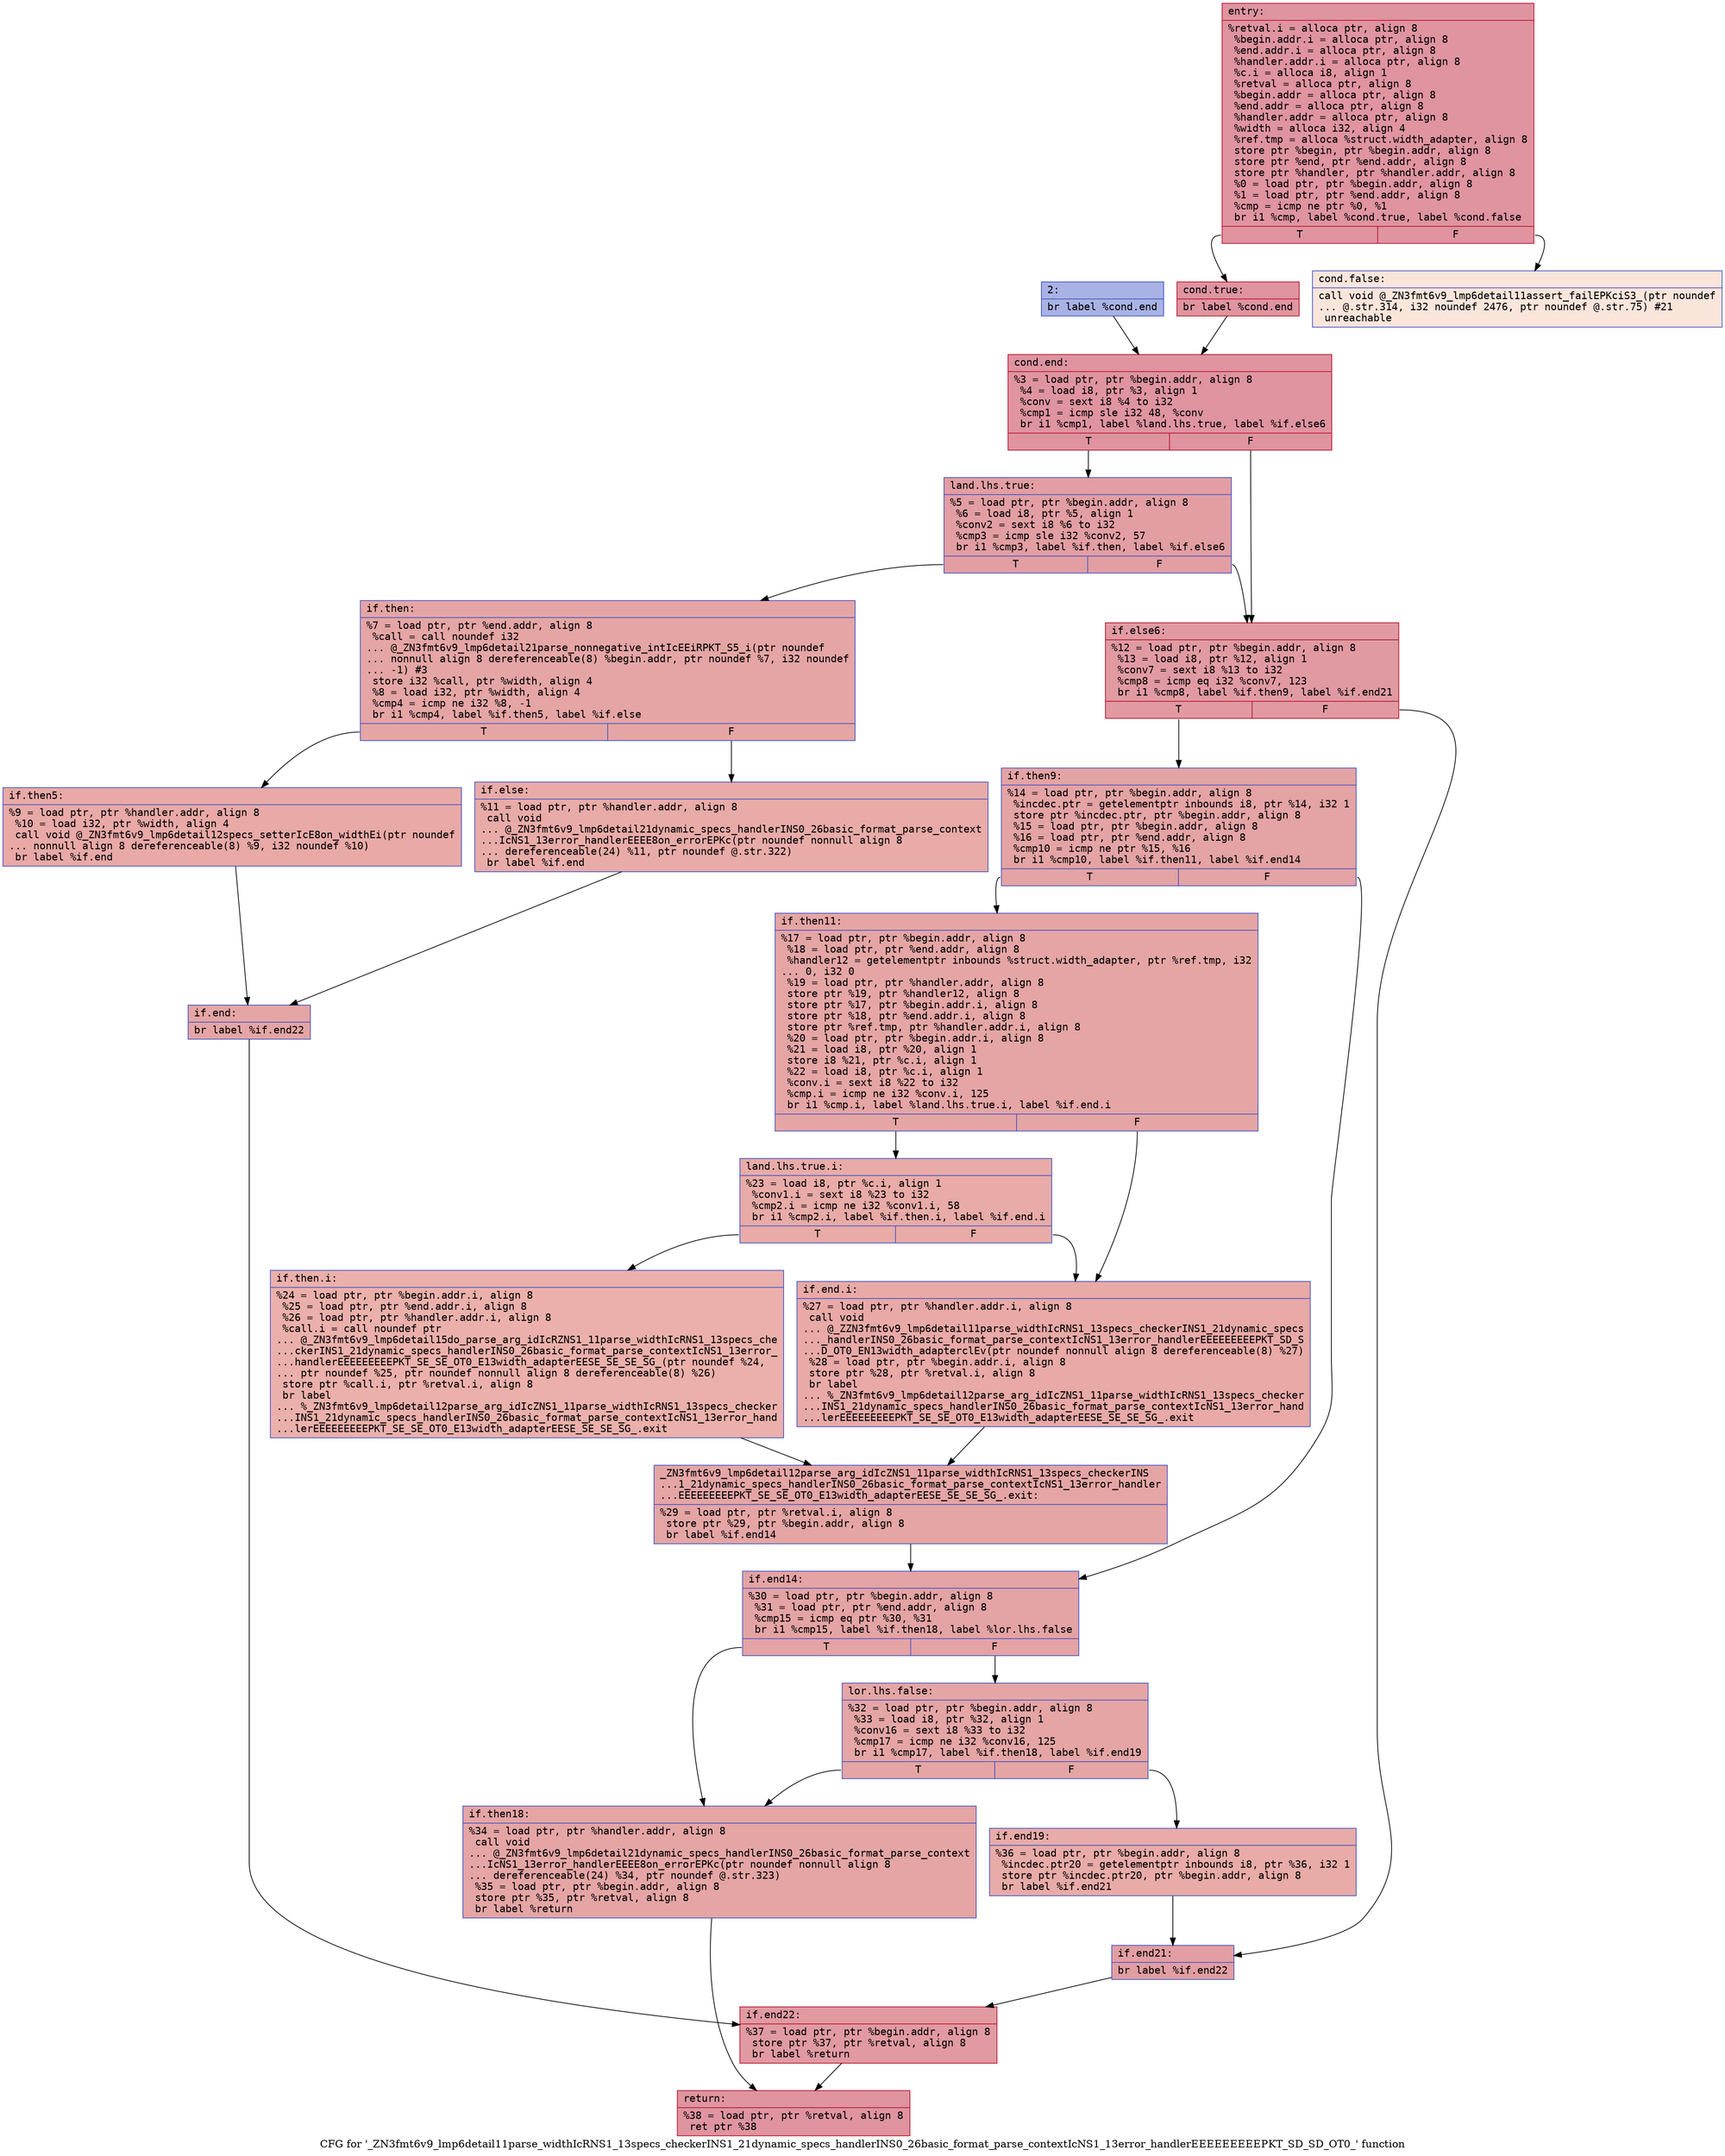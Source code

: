 digraph "CFG for '_ZN3fmt6v9_lmp6detail11parse_widthIcRNS1_13specs_checkerINS1_21dynamic_specs_handlerINS0_26basic_format_parse_contextIcNS1_13error_handlerEEEEEEEEEPKT_SD_SD_OT0_' function" {
	label="CFG for '_ZN3fmt6v9_lmp6detail11parse_widthIcRNS1_13specs_checkerINS1_21dynamic_specs_handlerINS0_26basic_format_parse_contextIcNS1_13error_handlerEEEEEEEEEPKT_SD_SD_OT0_' function";

	Node0x556bfeaa6150 [shape=record,color="#b70d28ff", style=filled, fillcolor="#b70d2870" fontname="Courier",label="{entry:\l|  %retval.i = alloca ptr, align 8\l  %begin.addr.i = alloca ptr, align 8\l  %end.addr.i = alloca ptr, align 8\l  %handler.addr.i = alloca ptr, align 8\l  %c.i = alloca i8, align 1\l  %retval = alloca ptr, align 8\l  %begin.addr = alloca ptr, align 8\l  %end.addr = alloca ptr, align 8\l  %handler.addr = alloca ptr, align 8\l  %width = alloca i32, align 4\l  %ref.tmp = alloca %struct.width_adapter, align 8\l  store ptr %begin, ptr %begin.addr, align 8\l  store ptr %end, ptr %end.addr, align 8\l  store ptr %handler, ptr %handler.addr, align 8\l  %0 = load ptr, ptr %begin.addr, align 8\l  %1 = load ptr, ptr %end.addr, align 8\l  %cmp = icmp ne ptr %0, %1\l  br i1 %cmp, label %cond.true, label %cond.false\l|{<s0>T|<s1>F}}"];
	Node0x556bfeaa6150:s0 -> Node0x556bfeaa6ce0[tooltip="entry -> cond.true\nProbability 100.00%" ];
	Node0x556bfeaa6150:s1 -> Node0x556bfeaa6d60[tooltip="entry -> cond.false\nProbability 0.00%" ];
	Node0x556bfeaa6ce0 [shape=record,color="#b70d28ff", style=filled, fillcolor="#b70d2870" fontname="Courier",label="{cond.true:\l|  br label %cond.end\l}"];
	Node0x556bfeaa6ce0 -> Node0x556bfeaa6de0[tooltip="cond.true -> cond.end\nProbability 100.00%" ];
	Node0x556bfeaa6d60 [shape=record,color="#3d50c3ff", style=filled, fillcolor="#f4c5ad70" fontname="Courier",label="{cond.false:\l|  call void @_ZN3fmt6v9_lmp6detail11assert_failEPKciS3_(ptr noundef\l... @.str.314, i32 noundef 2476, ptr noundef @.str.75) #21\l  unreachable\l}"];
	Node0x556bfeaa7000 [shape=record,color="#3d50c3ff", style=filled, fillcolor="#3d50c370" fontname="Courier",label="{2:\l|  br label %cond.end\l}"];
	Node0x556bfeaa7000 -> Node0x556bfeaa6de0[tooltip="2 -> cond.end\nProbability 100.00%" ];
	Node0x556bfeaa6de0 [shape=record,color="#b70d28ff", style=filled, fillcolor="#b70d2870" fontname="Courier",label="{cond.end:\l|  %3 = load ptr, ptr %begin.addr, align 8\l  %4 = load i8, ptr %3, align 1\l  %conv = sext i8 %4 to i32\l  %cmp1 = icmp sle i32 48, %conv\l  br i1 %cmp1, label %land.lhs.true, label %if.else6\l|{<s0>T|<s1>F}}"];
	Node0x556bfeaa6de0:s0 -> Node0x556bfeaa72c0[tooltip="cond.end -> land.lhs.true\nProbability 50.00%" ];
	Node0x556bfeaa6de0:s1 -> Node0x556bfeaa7310[tooltip="cond.end -> if.else6\nProbability 50.00%" ];
	Node0x556bfeaa72c0 [shape=record,color="#3d50c3ff", style=filled, fillcolor="#be242e70" fontname="Courier",label="{land.lhs.true:\l|  %5 = load ptr, ptr %begin.addr, align 8\l  %6 = load i8, ptr %5, align 1\l  %conv2 = sext i8 %6 to i32\l  %cmp3 = icmp sle i32 %conv2, 57\l  br i1 %cmp3, label %if.then, label %if.else6\l|{<s0>T|<s1>F}}"];
	Node0x556bfeaa72c0:s0 -> Node0x556bfeaa6700[tooltip="land.lhs.true -> if.then\nProbability 50.00%" ];
	Node0x556bfeaa72c0:s1 -> Node0x556bfeaa7310[tooltip="land.lhs.true -> if.else6\nProbability 50.00%" ];
	Node0x556bfeaa6700 [shape=record,color="#3d50c3ff", style=filled, fillcolor="#c5333470" fontname="Courier",label="{if.then:\l|  %7 = load ptr, ptr %end.addr, align 8\l  %call = call noundef i32\l... @_ZN3fmt6v9_lmp6detail21parse_nonnegative_intIcEEiRPKT_S5_i(ptr noundef\l... nonnull align 8 dereferenceable(8) %begin.addr, ptr noundef %7, i32 noundef\l... -1) #3\l  store i32 %call, ptr %width, align 4\l  %8 = load i32, ptr %width, align 4\l  %cmp4 = icmp ne i32 %8, -1\l  br i1 %cmp4, label %if.then5, label %if.else\l|{<s0>T|<s1>F}}"];
	Node0x556bfeaa6700:s0 -> Node0x556bfeaa67f0[tooltip="if.then -> if.then5\nProbability 62.50%" ];
	Node0x556bfeaa6700:s1 -> Node0x556bfeaa7bf0[tooltip="if.then -> if.else\nProbability 37.50%" ];
	Node0x556bfeaa67f0 [shape=record,color="#3d50c3ff", style=filled, fillcolor="#ca3b3770" fontname="Courier",label="{if.then5:\l|  %9 = load ptr, ptr %handler.addr, align 8\l  %10 = load i32, ptr %width, align 4\l  call void @_ZN3fmt6v9_lmp6detail12specs_setterIcE8on_widthEi(ptr noundef\l... nonnull align 8 dereferenceable(8) %9, i32 noundef %10)\l  br label %if.end\l}"];
	Node0x556bfeaa67f0 -> Node0x556bfeaa8040[tooltip="if.then5 -> if.end\nProbability 100.00%" ];
	Node0x556bfeaa7bf0 [shape=record,color="#3d50c3ff", style=filled, fillcolor="#cc403a70" fontname="Courier",label="{if.else:\l|  %11 = load ptr, ptr %handler.addr, align 8\l  call void\l... @_ZN3fmt6v9_lmp6detail21dynamic_specs_handlerINS0_26basic_format_parse_context\l...IcNS1_13error_handlerEEEE8on_errorEPKc(ptr noundef nonnull align 8\l... dereferenceable(24) %11, ptr noundef @.str.322)\l  br label %if.end\l}"];
	Node0x556bfeaa7bf0 -> Node0x556bfeaa8040[tooltip="if.else -> if.end\nProbability 100.00%" ];
	Node0x556bfeaa8040 [shape=record,color="#3d50c3ff", style=filled, fillcolor="#c5333470" fontname="Courier",label="{if.end:\l|  br label %if.end22\l}"];
	Node0x556bfeaa8040 -> Node0x556bfeaa8480[tooltip="if.end -> if.end22\nProbability 100.00%" ];
	Node0x556bfeaa7310 [shape=record,color="#b70d28ff", style=filled, fillcolor="#bb1b2c70" fontname="Courier",label="{if.else6:\l|  %12 = load ptr, ptr %begin.addr, align 8\l  %13 = load i8, ptr %12, align 1\l  %conv7 = sext i8 %13 to i32\l  %cmp8 = icmp eq i32 %conv7, 123\l  br i1 %cmp8, label %if.then9, label %if.end21\l|{<s0>T|<s1>F}}"];
	Node0x556bfeaa7310:s0 -> Node0x556bfeaa8670[tooltip="if.else6 -> if.then9\nProbability 50.00%" ];
	Node0x556bfeaa7310:s1 -> Node0x556bfeaa86f0[tooltip="if.else6 -> if.end21\nProbability 50.00%" ];
	Node0x556bfeaa8670 [shape=record,color="#3d50c3ff", style=filled, fillcolor="#c32e3170" fontname="Courier",label="{if.then9:\l|  %14 = load ptr, ptr %begin.addr, align 8\l  %incdec.ptr = getelementptr inbounds i8, ptr %14, i32 1\l  store ptr %incdec.ptr, ptr %begin.addr, align 8\l  %15 = load ptr, ptr %begin.addr, align 8\l  %16 = load ptr, ptr %end.addr, align 8\l  %cmp10 = icmp ne ptr %15, %16\l  br i1 %cmp10, label %if.then11, label %if.end14\l|{<s0>T|<s1>F}}"];
	Node0x556bfeaa8670:s0 -> Node0x556bfeaa8bc0[tooltip="if.then9 -> if.then11\nProbability 62.50%" ];
	Node0x556bfeaa8670:s1 -> Node0x556bfeaa8c40[tooltip="if.then9 -> if.end14\nProbability 37.50%" ];
	Node0x556bfeaa8bc0 [shape=record,color="#3d50c3ff", style=filled, fillcolor="#c5333470" fontname="Courier",label="{if.then11:\l|  %17 = load ptr, ptr %begin.addr, align 8\l  %18 = load ptr, ptr %end.addr, align 8\l  %handler12 = getelementptr inbounds %struct.width_adapter, ptr %ref.tmp, i32\l... 0, i32 0\l  %19 = load ptr, ptr %handler.addr, align 8\l  store ptr %19, ptr %handler12, align 8\l  store ptr %17, ptr %begin.addr.i, align 8\l  store ptr %18, ptr %end.addr.i, align 8\l  store ptr %ref.tmp, ptr %handler.addr.i, align 8\l  %20 = load ptr, ptr %begin.addr.i, align 8\l  %21 = load i8, ptr %20, align 1\l  store i8 %21, ptr %c.i, align 1\l  %22 = load i8, ptr %c.i, align 1\l  %conv.i = sext i8 %22 to i32\l  %cmp.i = icmp ne i32 %conv.i, 125\l  br i1 %cmp.i, label %land.lhs.true.i, label %if.end.i\l|{<s0>T|<s1>F}}"];
	Node0x556bfeaa8bc0:s0 -> Node0x556bfeaa9620[tooltip="if.then11 -> land.lhs.true.i\nProbability 50.00%" ];
	Node0x556bfeaa8bc0:s1 -> Node0x556bfeaa96a0[tooltip="if.then11 -> if.end.i\nProbability 50.00%" ];
	Node0x556bfeaa9620 [shape=record,color="#3d50c3ff", style=filled, fillcolor="#cc403a70" fontname="Courier",label="{land.lhs.true.i:\l|  %23 = load i8, ptr %c.i, align 1\l  %conv1.i = sext i8 %23 to i32\l  %cmp2.i = icmp ne i32 %conv1.i, 58\l  br i1 %cmp2.i, label %if.then.i, label %if.end.i\l|{<s0>T|<s1>F}}"];
	Node0x556bfeaa9620:s0 -> Node0x556bfeaa9a20[tooltip="land.lhs.true.i -> if.then.i\nProbability 50.00%" ];
	Node0x556bfeaa9620:s1 -> Node0x556bfeaa96a0[tooltip="land.lhs.true.i -> if.end.i\nProbability 50.00%" ];
	Node0x556bfeaa9a20 [shape=record,color="#3d50c3ff", style=filled, fillcolor="#d24b4070" fontname="Courier",label="{if.then.i:\l|  %24 = load ptr, ptr %begin.addr.i, align 8\l  %25 = load ptr, ptr %end.addr.i, align 8\l  %26 = load ptr, ptr %handler.addr.i, align 8\l  %call.i = call noundef ptr\l... @_ZN3fmt6v9_lmp6detail15do_parse_arg_idIcRZNS1_11parse_widthIcRNS1_13specs_che\l...ckerINS1_21dynamic_specs_handlerINS0_26basic_format_parse_contextIcNS1_13error_\l...handlerEEEEEEEEEPKT_SE_SE_OT0_E13width_adapterEESE_SE_SE_SG_(ptr noundef %24,\l... ptr noundef %25, ptr noundef nonnull align 8 dereferenceable(8) %26)\l  store ptr %call.i, ptr %retval.i, align 8\l  br label\l... %_ZN3fmt6v9_lmp6detail12parse_arg_idIcZNS1_11parse_widthIcRNS1_13specs_checker\l...INS1_21dynamic_specs_handlerINS0_26basic_format_parse_contextIcNS1_13error_hand\l...lerEEEEEEEEEPKT_SE_SE_OT0_E13width_adapterEESE_SE_SE_SG_.exit\l}"];
	Node0x556bfeaa9a20 -> Node0x556bfeaa7670[tooltip="if.then.i -> _ZN3fmt6v9_lmp6detail12parse_arg_idIcZNS1_11parse_widthIcRNS1_13specs_checkerINS1_21dynamic_specs_handlerINS0_26basic_format_parse_contextIcNS1_13error_handlerEEEEEEEEEPKT_SE_SE_OT0_E13width_adapterEESE_SE_SE_SG_.exit\nProbability 100.00%" ];
	Node0x556bfeaa96a0 [shape=record,color="#3d50c3ff", style=filled, fillcolor="#ca3b3770" fontname="Courier",label="{if.end.i:\l|  %27 = load ptr, ptr %handler.addr.i, align 8\l  call void\l... @_ZZN3fmt6v9_lmp6detail11parse_widthIcRNS1_13specs_checkerINS1_21dynamic_specs\l..._handlerINS0_26basic_format_parse_contextIcNS1_13error_handlerEEEEEEEEEPKT_SD_S\l...D_OT0_EN13width_adapterclEv(ptr noundef nonnull align 8 dereferenceable(8) %27)\l  %28 = load ptr, ptr %begin.addr.i, align 8\l  store ptr %28, ptr %retval.i, align 8\l  br label\l... %_ZN3fmt6v9_lmp6detail12parse_arg_idIcZNS1_11parse_widthIcRNS1_13specs_checker\l...INS1_21dynamic_specs_handlerINS0_26basic_format_parse_contextIcNS1_13error_hand\l...lerEEEEEEEEEPKT_SE_SE_OT0_E13width_adapterEESE_SE_SE_SG_.exit\l}"];
	Node0x556bfeaa96a0 -> Node0x556bfeaa7670[tooltip="if.end.i -> _ZN3fmt6v9_lmp6detail12parse_arg_idIcZNS1_11parse_widthIcRNS1_13specs_checkerINS1_21dynamic_specs_handlerINS0_26basic_format_parse_contextIcNS1_13error_handlerEEEEEEEEEPKT_SE_SE_OT0_E13width_adapterEESE_SE_SE_SG_.exit\nProbability 100.00%" ];
	Node0x556bfeaa7670 [shape=record,color="#3d50c3ff", style=filled, fillcolor="#c5333470" fontname="Courier",label="{_ZN3fmt6v9_lmp6detail12parse_arg_idIcZNS1_11parse_widthIcRNS1_13specs_checkerINS\l...1_21dynamic_specs_handlerINS0_26basic_format_parse_contextIcNS1_13error_handler\l...EEEEEEEEEPKT_SE_SE_OT0_E13width_adapterEESE_SE_SE_SG_.exit:\l|  %29 = load ptr, ptr %retval.i, align 8\l  store ptr %29, ptr %begin.addr, align 8\l  br label %if.end14\l}"];
	Node0x556bfeaa7670 -> Node0x556bfeaa8c40[tooltip="_ZN3fmt6v9_lmp6detail12parse_arg_idIcZNS1_11parse_widthIcRNS1_13specs_checkerINS1_21dynamic_specs_handlerINS0_26basic_format_parse_contextIcNS1_13error_handlerEEEEEEEEEPKT_SE_SE_OT0_E13width_adapterEESE_SE_SE_SG_.exit -> if.end14\nProbability 100.00%" ];
	Node0x556bfeaa8c40 [shape=record,color="#3d50c3ff", style=filled, fillcolor="#c32e3170" fontname="Courier",label="{if.end14:\l|  %30 = load ptr, ptr %begin.addr, align 8\l  %31 = load ptr, ptr %end.addr, align 8\l  %cmp15 = icmp eq ptr %30, %31\l  br i1 %cmp15, label %if.then18, label %lor.lhs.false\l|{<s0>T|<s1>F}}"];
	Node0x556bfeaa8c40:s0 -> Node0x556bfeaaadb0[tooltip="if.end14 -> if.then18\nProbability 37.50%" ];
	Node0x556bfeaa8c40:s1 -> Node0x556bfeaaae00[tooltip="if.end14 -> lor.lhs.false\nProbability 62.50%" ];
	Node0x556bfeaaae00 [shape=record,color="#3d50c3ff", style=filled, fillcolor="#c5333470" fontname="Courier",label="{lor.lhs.false:\l|  %32 = load ptr, ptr %begin.addr, align 8\l  %33 = load i8, ptr %32, align 1\l  %conv16 = sext i8 %33 to i32\l  %cmp17 = icmp ne i32 %conv16, 125\l  br i1 %cmp17, label %if.then18, label %if.end19\l|{<s0>T|<s1>F}}"];
	Node0x556bfeaaae00:s0 -> Node0x556bfeaaadb0[tooltip="lor.lhs.false -> if.then18\nProbability 50.00%" ];
	Node0x556bfeaaae00:s1 -> Node0x556bfeaab170[tooltip="lor.lhs.false -> if.end19\nProbability 50.00%" ];
	Node0x556bfeaaadb0 [shape=record,color="#3d50c3ff", style=filled, fillcolor="#c5333470" fontname="Courier",label="{if.then18:\l|  %34 = load ptr, ptr %handler.addr, align 8\l  call void\l... @_ZN3fmt6v9_lmp6detail21dynamic_specs_handlerINS0_26basic_format_parse_context\l...IcNS1_13error_handlerEEEE8on_errorEPKc(ptr noundef nonnull align 8\l... dereferenceable(24) %34, ptr noundef @.str.323)\l  %35 = load ptr, ptr %begin.addr, align 8\l  store ptr %35, ptr %retval, align 8\l  br label %return\l}"];
	Node0x556bfeaaadb0 -> Node0x556bfeaab550[tooltip="if.then18 -> return\nProbability 100.00%" ];
	Node0x556bfeaab170 [shape=record,color="#3d50c3ff", style=filled, fillcolor="#cc403a70" fontname="Courier",label="{if.end19:\l|  %36 = load ptr, ptr %begin.addr, align 8\l  %incdec.ptr20 = getelementptr inbounds i8, ptr %36, i32 1\l  store ptr %incdec.ptr20, ptr %begin.addr, align 8\l  br label %if.end21\l}"];
	Node0x556bfeaab170 -> Node0x556bfeaa86f0[tooltip="if.end19 -> if.end21\nProbability 100.00%" ];
	Node0x556bfeaa86f0 [shape=record,color="#3d50c3ff", style=filled, fillcolor="#be242e70" fontname="Courier",label="{if.end21:\l|  br label %if.end22\l}"];
	Node0x556bfeaa86f0 -> Node0x556bfeaa8480[tooltip="if.end21 -> if.end22\nProbability 100.00%" ];
	Node0x556bfeaa8480 [shape=record,color="#b70d28ff", style=filled, fillcolor="#bb1b2c70" fontname="Courier",label="{if.end22:\l|  %37 = load ptr, ptr %begin.addr, align 8\l  store ptr %37, ptr %retval, align 8\l  br label %return\l}"];
	Node0x556bfeaa8480 -> Node0x556bfeaab550[tooltip="if.end22 -> return\nProbability 100.00%" ];
	Node0x556bfeaab550 [shape=record,color="#b70d28ff", style=filled, fillcolor="#b70d2870" fontname="Courier",label="{return:\l|  %38 = load ptr, ptr %retval, align 8\l  ret ptr %38\l}"];
}
